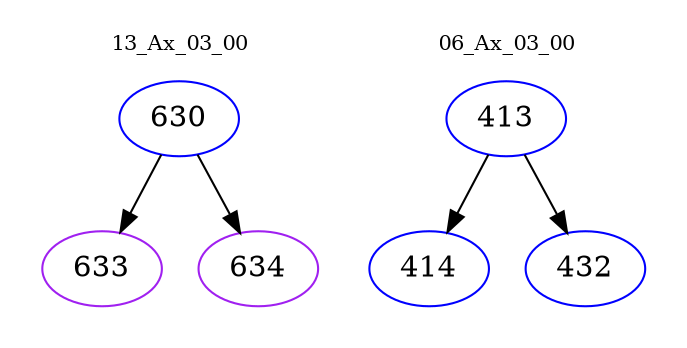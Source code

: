 digraph{
subgraph cluster_0 {
color = white
label = "13_Ax_03_00";
fontsize=10;
T0_630 [label="630", color="blue"]
T0_630 -> T0_633 [color="black"]
T0_633 [label="633", color="purple"]
T0_630 -> T0_634 [color="black"]
T0_634 [label="634", color="purple"]
}
subgraph cluster_1 {
color = white
label = "06_Ax_03_00";
fontsize=10;
T1_413 [label="413", color="blue"]
T1_413 -> T1_414 [color="black"]
T1_414 [label="414", color="blue"]
T1_413 -> T1_432 [color="black"]
T1_432 [label="432", color="blue"]
}
}

